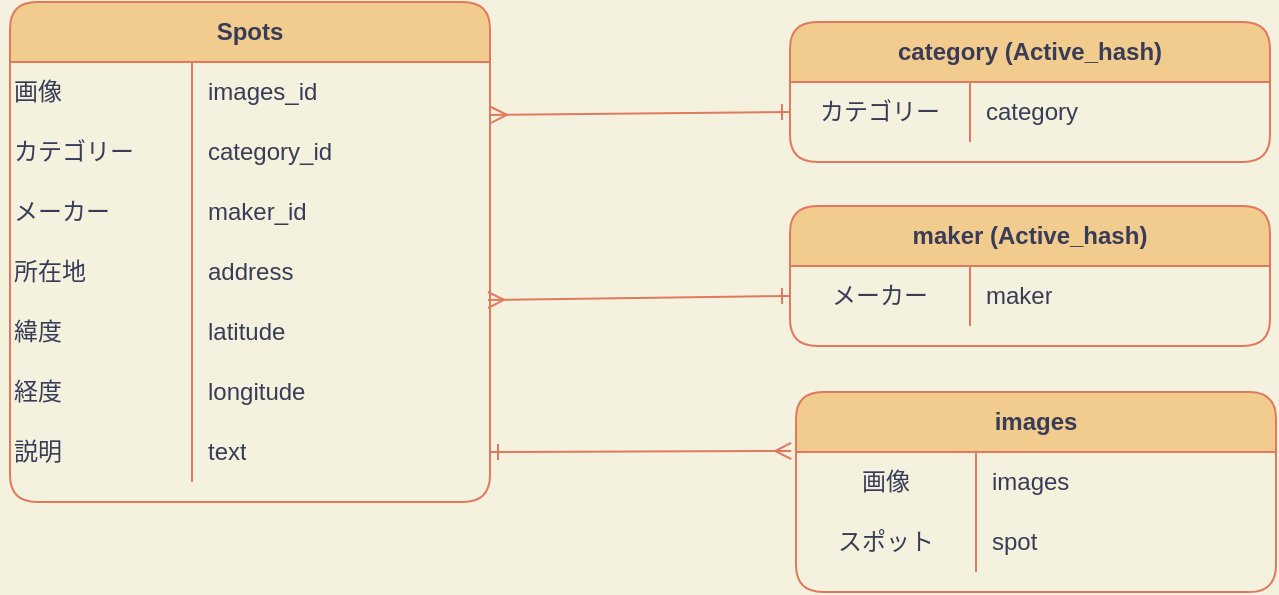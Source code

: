 <mxfile version="13.10.0" type="embed">
    <diagram id="-wUBbis8i4D222PzXCnM" name="ページ1">
        <mxGraphModel dx="927" dy="674" grid="0" gridSize="10" guides="1" tooltips="1" connect="1" arrows="1" fold="1" page="1" pageScale="1" pageWidth="1169" pageHeight="827" background="#F4F1DE" math="0" shadow="0">
            <root>
                <mxCell id="0"/>
                <mxCell id="1" parent="0"/>
                <mxCell id="2" value="Spots" style="shape=table;html=1;whiteSpace=wrap;startSize=30;container=1;collapsible=0;childLayout=tableLayout;fixedRows=1;rowLines=0;fontStyle=1;align=center;shadow=0;rounded=1;fillColor=#F2CC8F;strokeColor=#E07A5F;fontColor=#393C56;" vertex="1" parent="1">
                    <mxGeometry x="100" y="150" width="240" height="250" as="geometry"/>
                </mxCell>
                <mxCell id="3" value="" style="shape=partialRectangle;html=1;whiteSpace=wrap;collapsible=0;dropTarget=0;pointerEvents=0;fillColor=none;top=0;left=0;bottom=1;right=0;points=[[0,0.5],[1,0.5]];portConstraint=eastwest;strokeWidth=1;strokeColor=none;fontColor=#393C56;" vertex="1" parent="2">
                    <mxGeometry y="30" width="240" height="30" as="geometry"/>
                </mxCell>
                <mxCell id="4" value="画像" style="shape=partialRectangle;html=1;whiteSpace=wrap;connectable=0;fillColor=none;top=0;left=0;bottom=0;right=0;overflow=hidden;align=left;strokeColor=#E07A5F;fontColor=#393C56;" vertex="1" parent="3">
                    <mxGeometry width="91" height="30" as="geometry"/>
                </mxCell>
                <mxCell id="5" value="images_id" style="shape=partialRectangle;html=1;whiteSpace=wrap;connectable=0;fillColor=none;top=0;left=0;bottom=0;right=0;align=left;spacingLeft=6;overflow=hidden;strokeColor=#E07A5F;fontColor=#393C56;" vertex="1" parent="3">
                    <mxGeometry x="91" width="149" height="30" as="geometry"/>
                </mxCell>
                <mxCell id="6" value="" style="shape=partialRectangle;html=1;whiteSpace=wrap;collapsible=0;dropTarget=0;pointerEvents=0;fillColor=none;top=0;left=0;bottom=0;right=0;points=[[0,0.5],[1,0.5]];portConstraint=eastwest;strokeColor=#E07A5F;fontColor=#393C56;" vertex="1" parent="2">
                    <mxGeometry y="60" width="240" height="30" as="geometry"/>
                </mxCell>
                <mxCell id="7" value="カテゴリー" style="shape=partialRectangle;html=1;whiteSpace=wrap;connectable=0;fillColor=none;top=0;left=0;bottom=0;right=0;overflow=hidden;align=left;strokeColor=#E07A5F;fontColor=#393C56;" vertex="1" parent="6">
                    <mxGeometry width="91" height="30" as="geometry"/>
                </mxCell>
                <mxCell id="8" value="category_id" style="shape=partialRectangle;html=1;whiteSpace=wrap;connectable=0;fillColor=none;top=0;left=0;bottom=0;right=0;align=left;spacingLeft=6;overflow=hidden;strokeColor=#E07A5F;fontColor=#393C56;" vertex="1" parent="6">
                    <mxGeometry x="91" width="149" height="30" as="geometry"/>
                </mxCell>
                <mxCell id="9" value="" style="shape=partialRectangle;html=1;whiteSpace=wrap;collapsible=0;dropTarget=0;pointerEvents=0;fillColor=none;top=0;left=0;bottom=0;right=0;points=[[0,0.5],[1,0.5]];portConstraint=eastwest;shadow=1;strokeColor=#E07A5F;fontColor=#393C56;" vertex="1" parent="2">
                    <mxGeometry y="90" width="240" height="30" as="geometry"/>
                </mxCell>
                <mxCell id="10" value="メーカー" style="shape=partialRectangle;html=1;whiteSpace=wrap;connectable=0;fillColor=none;top=0;left=0;bottom=0;right=0;overflow=hidden;align=left;strokeColor=#E07A5F;fontColor=#393C56;" vertex="1" parent="9">
                    <mxGeometry width="91" height="30" as="geometry"/>
                </mxCell>
                <mxCell id="11" value="maker_id" style="shape=partialRectangle;html=1;whiteSpace=wrap;connectable=0;fillColor=none;top=0;left=0;bottom=0;right=0;align=left;spacingLeft=6;overflow=hidden;strokeColor=#E07A5F;fontColor=#393C56;" vertex="1" parent="9">
                    <mxGeometry x="91" width="149" height="30" as="geometry"/>
                </mxCell>
                <mxCell id="12" style="shape=partialRectangle;html=1;whiteSpace=wrap;collapsible=0;dropTarget=0;pointerEvents=0;fillColor=none;top=0;left=0;bottom=0;right=0;points=[[0,0.5],[1,0.5]];portConstraint=eastwest;shadow=1;strokeColor=#E07A5F;fontColor=#393C56;" vertex="1" parent="2">
                    <mxGeometry y="120" width="240" height="30" as="geometry"/>
                </mxCell>
                <mxCell id="13" value="所在地" style="shape=partialRectangle;html=1;whiteSpace=wrap;connectable=0;fillColor=none;top=0;left=0;bottom=0;right=0;overflow=hidden;align=left;strokeColor=#E07A5F;fontColor=#393C56;" vertex="1" parent="12">
                    <mxGeometry width="91" height="30" as="geometry"/>
                </mxCell>
                <mxCell id="14" value="address" style="shape=partialRectangle;html=1;whiteSpace=wrap;connectable=0;fillColor=none;top=0;left=0;bottom=0;right=0;align=left;spacingLeft=6;overflow=hidden;strokeColor=#E07A5F;fontColor=#393C56;" vertex="1" parent="12">
                    <mxGeometry x="91" width="149" height="30" as="geometry"/>
                </mxCell>
                <mxCell id="42" style="shape=partialRectangle;html=1;whiteSpace=wrap;collapsible=0;dropTarget=0;pointerEvents=0;fillColor=none;top=0;left=0;bottom=0;right=0;points=[[0,0.5],[1,0.5]];portConstraint=eastwest;shadow=1;strokeColor=#E07A5F;fontColor=#393C56;" vertex="1" parent="2">
                    <mxGeometry y="150" width="240" height="30" as="geometry"/>
                </mxCell>
                <mxCell id="43" value="緯度" style="shape=partialRectangle;html=1;whiteSpace=wrap;connectable=0;fillColor=none;top=0;left=0;bottom=0;right=0;overflow=hidden;align=left;strokeColor=#E07A5F;fontColor=#393C56;" vertex="1" parent="42">
                    <mxGeometry width="91" height="30" as="geometry"/>
                </mxCell>
                <mxCell id="44" value="latitude" style="shape=partialRectangle;html=1;whiteSpace=wrap;connectable=0;fillColor=none;top=0;left=0;bottom=0;right=0;align=left;spacingLeft=6;overflow=hidden;strokeColor=#E07A5F;fontColor=#393C56;" vertex="1" parent="42">
                    <mxGeometry x="91" width="149" height="30" as="geometry"/>
                </mxCell>
                <mxCell id="39" style="shape=partialRectangle;html=1;whiteSpace=wrap;collapsible=0;dropTarget=0;pointerEvents=0;fillColor=none;top=0;left=0;bottom=0;right=0;points=[[0,0.5],[1,0.5]];portConstraint=eastwest;shadow=1;strokeColor=#E07A5F;fontColor=#393C56;" vertex="1" parent="2">
                    <mxGeometry y="180" width="240" height="30" as="geometry"/>
                </mxCell>
                <mxCell id="40" value="経度" style="shape=partialRectangle;html=1;whiteSpace=wrap;connectable=0;fillColor=none;top=0;left=0;bottom=0;right=0;overflow=hidden;align=left;strokeColor=#E07A5F;fontColor=#393C56;" vertex="1" parent="39">
                    <mxGeometry width="91" height="30" as="geometry"/>
                </mxCell>
                <mxCell id="41" value="longitude" style="shape=partialRectangle;html=1;whiteSpace=wrap;connectable=0;fillColor=none;top=0;left=0;bottom=0;right=0;align=left;spacingLeft=6;overflow=hidden;strokeColor=#E07A5F;fontColor=#393C56;" vertex="1" parent="39">
                    <mxGeometry x="91" width="149" height="30" as="geometry"/>
                </mxCell>
                <mxCell id="15" style="shape=partialRectangle;html=1;whiteSpace=wrap;collapsible=0;dropTarget=0;pointerEvents=0;fillColor=none;top=0;left=0;bottom=0;right=0;points=[[0,0.5],[1,0.5]];portConstraint=eastwest;shadow=1;strokeColor=#E07A5F;fontColor=#393C56;" vertex="1" parent="2">
                    <mxGeometry y="210" width="240" height="30" as="geometry"/>
                </mxCell>
                <mxCell id="16" value="説明" style="shape=partialRectangle;html=1;whiteSpace=wrap;connectable=0;fillColor=none;top=0;left=0;bottom=0;right=0;overflow=hidden;align=left;strokeColor=#E07A5F;fontColor=#393C56;" vertex="1" parent="15">
                    <mxGeometry width="91" height="30" as="geometry"/>
                </mxCell>
                <mxCell id="17" value="text" style="shape=partialRectangle;html=1;whiteSpace=wrap;connectable=0;fillColor=none;top=0;left=0;bottom=0;right=0;align=left;spacingLeft=6;overflow=hidden;strokeColor=#E07A5F;fontColor=#393C56;" vertex="1" parent="15">
                    <mxGeometry x="91" width="149" height="30" as="geometry"/>
                </mxCell>
                <mxCell id="18" value="images" style="shape=table;html=1;whiteSpace=wrap;startSize=30;container=1;collapsible=0;childLayout=tableLayout;fixedRows=1;rowLines=0;fontStyle=1;align=center;shadow=0;strokeWidth=1;rounded=1;fillColor=#F2CC8F;strokeColor=#E07A5F;fontColor=#393C56;" vertex="1" parent="1">
                    <mxGeometry x="493" y="345" width="240" height="100" as="geometry"/>
                </mxCell>
                <mxCell id="19" value="" style="shape=partialRectangle;html=1;whiteSpace=wrap;collapsible=0;dropTarget=0;pointerEvents=0;fillColor=none;top=0;left=0;bottom=1;right=0;points=[[0,0.5],[1,0.5]];portConstraint=eastwest;strokeColor=none;fontColor=#393C56;" vertex="1" parent="18">
                    <mxGeometry y="30" width="240" height="30" as="geometry"/>
                </mxCell>
                <mxCell id="20" value="画像" style="shape=partialRectangle;html=1;whiteSpace=wrap;connectable=0;fillColor=none;top=0;left=0;bottom=0;right=0;overflow=hidden;strokeColor=#E07A5F;fontColor=#393C56;" vertex="1" parent="19">
                    <mxGeometry width="90" height="30" as="geometry"/>
                </mxCell>
                <mxCell id="21" value="images" style="shape=partialRectangle;html=1;whiteSpace=wrap;connectable=0;fillColor=none;top=0;left=0;bottom=0;right=0;align=left;spacingLeft=6;overflow=hidden;strokeColor=#E07A5F;fontColor=#393C56;" vertex="1" parent="19">
                    <mxGeometry x="90" width="150" height="30" as="geometry"/>
                </mxCell>
                <mxCell id="36" style="shape=partialRectangle;html=1;whiteSpace=wrap;collapsible=0;dropTarget=0;pointerEvents=0;fillColor=none;top=0;left=0;bottom=1;right=0;points=[[0,0.5],[1,0.5]];portConstraint=eastwest;strokeColor=none;fontColor=#393C56;" vertex="1" parent="18">
                    <mxGeometry y="60" width="240" height="30" as="geometry"/>
                </mxCell>
                <mxCell id="37" value="スポット" style="shape=partialRectangle;html=1;whiteSpace=wrap;connectable=0;fillColor=none;top=0;left=0;bottom=0;right=0;overflow=hidden;strokeColor=#E07A5F;fontColor=#393C56;" vertex="1" parent="36">
                    <mxGeometry width="90" height="30" as="geometry"/>
                </mxCell>
                <mxCell id="38" value="spot" style="shape=partialRectangle;html=1;whiteSpace=wrap;connectable=0;fillColor=none;top=0;left=0;bottom=0;right=0;align=left;spacingLeft=6;overflow=hidden;strokeColor=#E07A5F;fontColor=#393C56;" vertex="1" parent="36">
                    <mxGeometry x="90" width="150" height="30" as="geometry"/>
                </mxCell>
                <mxCell id="28" value="maker (Active_hash)" style="shape=table;html=1;whiteSpace=wrap;startSize=30;container=1;collapsible=0;childLayout=tableLayout;fixedRows=1;rowLines=0;fontStyle=1;align=center;shadow=0;strokeWidth=1;rounded=1;fillColor=#F2CC8F;strokeColor=#E07A5F;fontColor=#393C56;" vertex="1" parent="1">
                    <mxGeometry x="490" y="252" width="240" height="70" as="geometry"/>
                </mxCell>
                <mxCell id="29" value="" style="shape=partialRectangle;html=1;whiteSpace=wrap;collapsible=0;dropTarget=0;pointerEvents=0;fillColor=none;top=0;left=0;bottom=1;right=0;points=[[0,0.5],[1,0.5]];portConstraint=eastwest;strokeColor=none;fontColor=#393C56;" vertex="1" parent="28">
                    <mxGeometry y="30" width="240" height="30" as="geometry"/>
                </mxCell>
                <mxCell id="30" value="メーカー" style="shape=partialRectangle;html=1;whiteSpace=wrap;connectable=0;fillColor=none;top=0;left=0;bottom=0;right=0;overflow=hidden;strokeColor=#E07A5F;fontColor=#393C56;" vertex="1" parent="29">
                    <mxGeometry width="90" height="30" as="geometry"/>
                </mxCell>
                <mxCell id="31" value="maker" style="shape=partialRectangle;html=1;whiteSpace=wrap;connectable=0;fillColor=none;top=0;left=0;bottom=0;right=0;align=left;spacingLeft=6;overflow=hidden;strokeColor=#E07A5F;fontColor=#393C56;" vertex="1" parent="29">
                    <mxGeometry x="90" width="150" height="30" as="geometry"/>
                </mxCell>
                <mxCell id="32" value="category (Active_hash)" style="shape=table;html=1;whiteSpace=wrap;startSize=30;container=1;collapsible=0;childLayout=tableLayout;fixedRows=1;rowLines=0;fontStyle=1;align=center;shadow=0;strokeWidth=1;rounded=1;fillColor=#F2CC8F;strokeColor=#E07A5F;fontColor=#393C56;" vertex="1" parent="1">
                    <mxGeometry x="490" y="160" width="240" height="70" as="geometry"/>
                </mxCell>
                <mxCell id="33" value="" style="shape=partialRectangle;html=1;whiteSpace=wrap;collapsible=0;dropTarget=0;pointerEvents=0;fillColor=none;top=0;left=0;bottom=1;right=0;points=[[0,0.5],[1,0.5]];portConstraint=eastwest;strokeColor=none;fontColor=#393C56;" vertex="1" parent="32">
                    <mxGeometry y="30" width="240" height="30" as="geometry"/>
                </mxCell>
                <mxCell id="34" value="カテゴリー" style="shape=partialRectangle;html=1;whiteSpace=wrap;connectable=0;fillColor=none;top=0;left=0;bottom=0;right=0;overflow=hidden;strokeColor=#E07A5F;fontColor=#393C56;" vertex="1" parent="33">
                    <mxGeometry width="90" height="30" as="geometry"/>
                </mxCell>
                <mxCell id="35" value="category" style="shape=partialRectangle;html=1;whiteSpace=wrap;connectable=0;fillColor=none;top=0;left=0;bottom=0;right=0;align=left;spacingLeft=6;overflow=hidden;strokeColor=#E07A5F;fontColor=#393C56;" vertex="1" parent="33">
                    <mxGeometry x="90" width="150" height="30" as="geometry"/>
                </mxCell>
                <mxCell id="47" style="edgeStyle=none;rounded=1;sketch=0;orthogonalLoop=1;jettySize=auto;html=1;exitX=0;exitY=0.5;exitDx=0;exitDy=0;startArrow=ERone;startFill=0;endArrow=ERmany;endFill=0;strokeColor=#E07A5F;fillColor=#F2CC8F;fontColor=#393C56;" edge="1" parent="1" source="29">
                    <mxGeometry relative="1" as="geometry">
                        <mxPoint x="339" y="299" as="targetPoint"/>
                    </mxGeometry>
                </mxCell>
                <mxCell id="48" style="edgeStyle=none;rounded=1;sketch=0;orthogonalLoop=1;jettySize=auto;html=1;exitX=1;exitY=0.5;exitDx=0;exitDy=0;entryX=-0.01;entryY=-0.017;entryDx=0;entryDy=0;entryPerimeter=0;startArrow=ERone;startFill=0;endArrow=ERmany;endFill=0;strokeColor=#E07A5F;fillColor=#F2CC8F;fontColor=#393C56;" edge="1" parent="1" source="15" target="19">
                    <mxGeometry relative="1" as="geometry"/>
                </mxCell>
                <mxCell id="49" style="edgeStyle=none;rounded=1;sketch=0;orthogonalLoop=1;jettySize=auto;html=1;exitX=0;exitY=0.5;exitDx=0;exitDy=0;entryX=1.002;entryY=-0.117;entryDx=0;entryDy=0;entryPerimeter=0;startArrow=ERone;startFill=0;endArrow=ERmany;endFill=0;strokeColor=#E07A5F;fillColor=#F2CC8F;fontColor=#393C56;" edge="1" parent="1" source="33" target="6">
                    <mxGeometry relative="1" as="geometry"/>
                </mxCell>
            </root>
        </mxGraphModel>
    </diagram>
</mxfile>